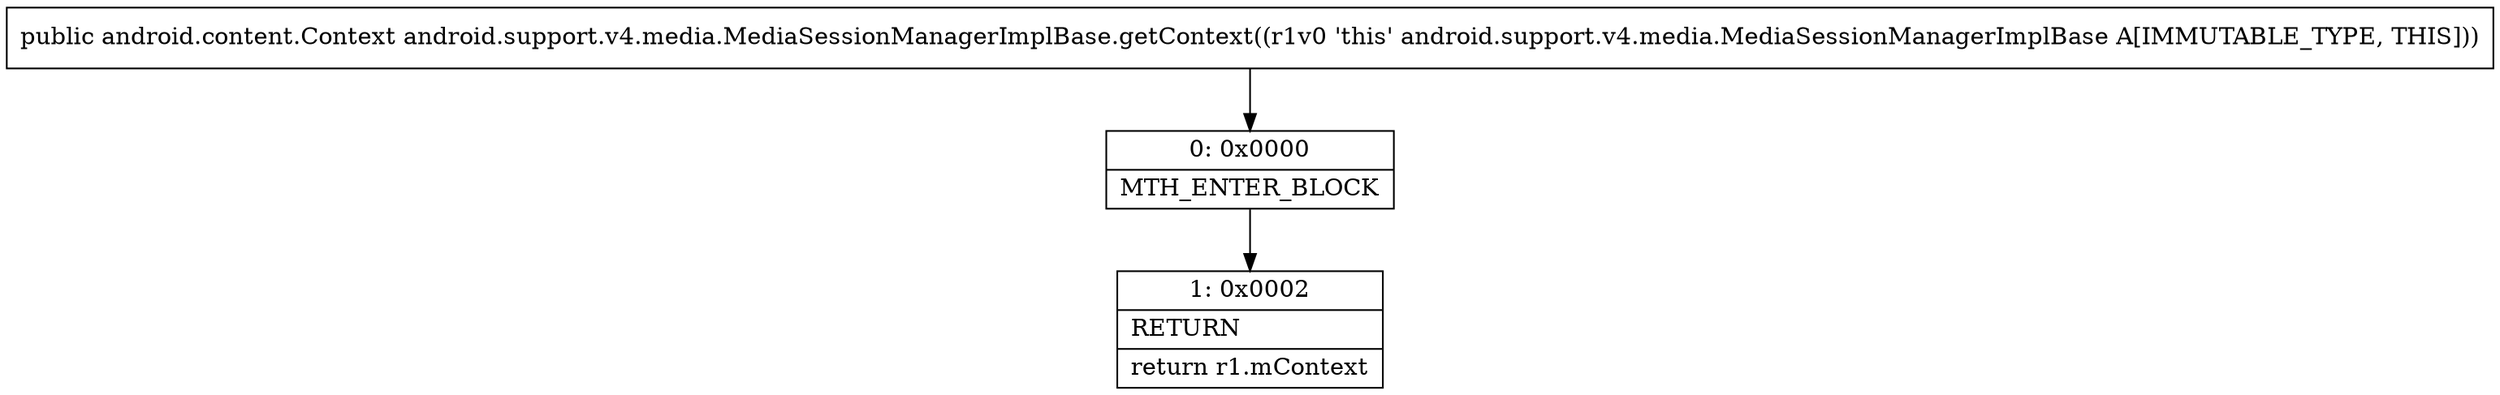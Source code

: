 digraph "CFG forandroid.support.v4.media.MediaSessionManagerImplBase.getContext()Landroid\/content\/Context;" {
Node_0 [shape=record,label="{0\:\ 0x0000|MTH_ENTER_BLOCK\l}"];
Node_1 [shape=record,label="{1\:\ 0x0002|RETURN\l|return r1.mContext\l}"];
MethodNode[shape=record,label="{public android.content.Context android.support.v4.media.MediaSessionManagerImplBase.getContext((r1v0 'this' android.support.v4.media.MediaSessionManagerImplBase A[IMMUTABLE_TYPE, THIS])) }"];
MethodNode -> Node_0;
Node_0 -> Node_1;
}

